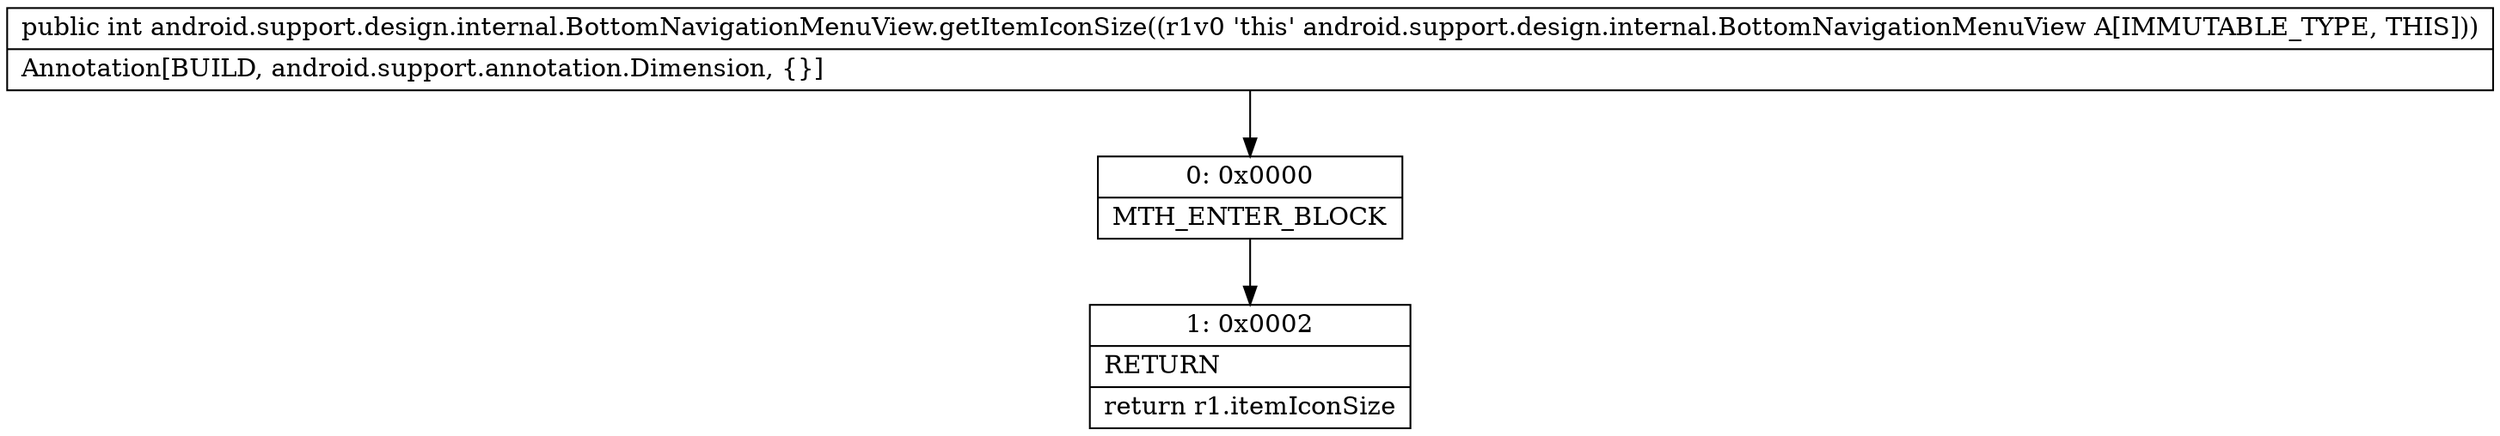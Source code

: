 digraph "CFG forandroid.support.design.internal.BottomNavigationMenuView.getItemIconSize()I" {
Node_0 [shape=record,label="{0\:\ 0x0000|MTH_ENTER_BLOCK\l}"];
Node_1 [shape=record,label="{1\:\ 0x0002|RETURN\l|return r1.itemIconSize\l}"];
MethodNode[shape=record,label="{public int android.support.design.internal.BottomNavigationMenuView.getItemIconSize((r1v0 'this' android.support.design.internal.BottomNavigationMenuView A[IMMUTABLE_TYPE, THIS]))  | Annotation[BUILD, android.support.annotation.Dimension, \{\}]\l}"];
MethodNode -> Node_0;
Node_0 -> Node_1;
}

